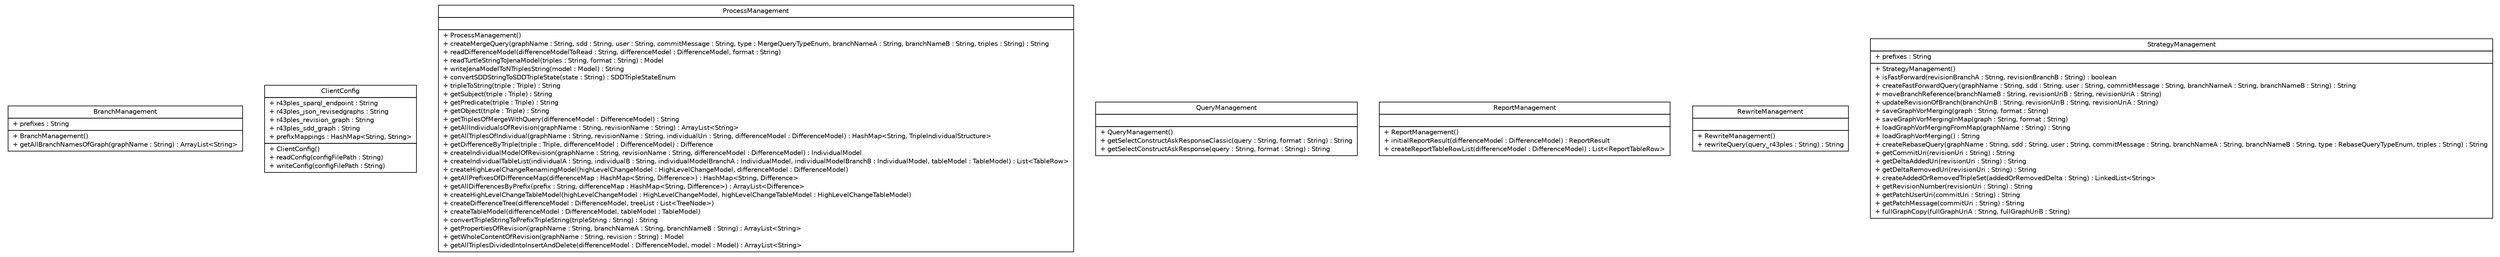 #!/usr/local/bin/dot
#
# Class diagram 
# Generated by UMLGraph version R5_6-24-gf6e263 (http://www.umlgraph.org/)
#

digraph G {
	edge [fontname="Helvetica",fontsize=10,labelfontname="Helvetica",labelfontsize=10];
	node [fontname="Helvetica",fontsize=10,shape=plaintext];
	nodesep=0.25;
	ranksep=0.5;
	// de.tud.plt.r43ples.merging.management.BranchManagement
	c419 [label=<<table title="de.tud.plt.r43ples.merging.management.BranchManagement" border="0" cellborder="1" cellspacing="0" cellpadding="2" port="p" href="./BranchManagement.html">
		<tr><td><table border="0" cellspacing="0" cellpadding="1">
<tr><td align="center" balign="center"> BranchManagement </td></tr>
		</table></td></tr>
		<tr><td><table border="0" cellspacing="0" cellpadding="1">
<tr><td align="left" balign="left"> + prefixes : String </td></tr>
		</table></td></tr>
		<tr><td><table border="0" cellspacing="0" cellpadding="1">
<tr><td align="left" balign="left"> + BranchManagement() </td></tr>
<tr><td align="left" balign="left"> + getAllBranchNamesOfGraph(graphName : String) : ArrayList&lt;String&gt; </td></tr>
		</table></td></tr>
		</table>>, URL="./BranchManagement.html", fontname="Helvetica", fontcolor="black", fontsize=10.0];
	// de.tud.plt.r43ples.merging.management.ClientConfig
	c420 [label=<<table title="de.tud.plt.r43ples.merging.management.ClientConfig" border="0" cellborder="1" cellspacing="0" cellpadding="2" port="p" href="./ClientConfig.html">
		<tr><td><table border="0" cellspacing="0" cellpadding="1">
<tr><td align="center" balign="center"> ClientConfig </td></tr>
		</table></td></tr>
		<tr><td><table border="0" cellspacing="0" cellpadding="1">
<tr><td align="left" balign="left"> + r43ples_sparql_endpoint : String </td></tr>
<tr><td align="left" balign="left"> + r43ples_json_revisedgraphs : String </td></tr>
<tr><td align="left" balign="left"> + r43ples_revision_graph : String </td></tr>
<tr><td align="left" balign="left"> + r43ples_sdd_graph : String </td></tr>
<tr><td align="left" balign="left"> + prefixMappings : HashMap&lt;String, String&gt; </td></tr>
		</table></td></tr>
		<tr><td><table border="0" cellspacing="0" cellpadding="1">
<tr><td align="left" balign="left"> + ClientConfig() </td></tr>
<tr><td align="left" balign="left"> + readConfig(configFilePath : String) </td></tr>
<tr><td align="left" balign="left"> + writeConfig(configFilePath : String) </td></tr>
		</table></td></tr>
		</table>>, URL="./ClientConfig.html", fontname="Helvetica", fontcolor="black", fontsize=10.0];
	// de.tud.plt.r43ples.merging.management.ProcessManagement
	c421 [label=<<table title="de.tud.plt.r43ples.merging.management.ProcessManagement" border="0" cellborder="1" cellspacing="0" cellpadding="2" port="p" href="./ProcessManagement.html">
		<tr><td><table border="0" cellspacing="0" cellpadding="1">
<tr><td align="center" balign="center"> ProcessManagement </td></tr>
		</table></td></tr>
		<tr><td><table border="0" cellspacing="0" cellpadding="1">
<tr><td align="left" balign="left">  </td></tr>
		</table></td></tr>
		<tr><td><table border="0" cellspacing="0" cellpadding="1">
<tr><td align="left" balign="left"> + ProcessManagement() </td></tr>
<tr><td align="left" balign="left"> + createMergeQuery(graphName : String, sdd : String, user : String, commitMessage : String, type : MergeQueryTypeEnum, branchNameA : String, branchNameB : String, triples : String) : String </td></tr>
<tr><td align="left" balign="left"> + readDifferenceModel(differenceModelToRead : String, differenceModel : DifferenceModel, format : String) </td></tr>
<tr><td align="left" balign="left"> + readTurtleStringToJenaModel(triples : String, format : String) : Model </td></tr>
<tr><td align="left" balign="left"> + writeJenaModelToNTriplesString(model : Model) : String </td></tr>
<tr><td align="left" balign="left"> + convertSDDStringToSDDTripleState(state : String) : SDDTripleStateEnum </td></tr>
<tr><td align="left" balign="left"> + tripleToString(triple : Triple) : String </td></tr>
<tr><td align="left" balign="left"> + getSubject(triple : Triple) : String </td></tr>
<tr><td align="left" balign="left"> + getPredicate(triple : Triple) : String </td></tr>
<tr><td align="left" balign="left"> + getObject(triple : Triple) : String </td></tr>
<tr><td align="left" balign="left"> + getTriplesOfMergeWithQuery(differenceModel : DifferenceModel) : String </td></tr>
<tr><td align="left" balign="left"> + getAllIndividualsOfRevision(graphName : String, revisionName : String) : ArrayList&lt;String&gt; </td></tr>
<tr><td align="left" balign="left"> + getAllTriplesOfIndividual(graphName : String, revisionName : String, individualUri : String, differenceModel : DifferenceModel) : HashMap&lt;String, TripleIndividualStructure&gt; </td></tr>
<tr><td align="left" balign="left"> + getDifferenceByTriple(triple : Triple, differenceModel : DifferenceModel) : Difference </td></tr>
<tr><td align="left" balign="left"> + createIndividualModelOfRevision(graphName : String, revisionName : String, differenceModel : DifferenceModel) : IndividualModel </td></tr>
<tr><td align="left" balign="left"> + createIndividualTableList(individualA : String, individualB : String, individualModelBranchA : IndividualModel, individualModelBranchB : IndividualModel, tableModel : TableModel) : List&lt;TableRow&gt; </td></tr>
<tr><td align="left" balign="left"> + createHighLevelChangeRenamingModel(highLevelChangeModel : HighLevelChangeModel, differenceModel : DifferenceModel) </td></tr>
<tr><td align="left" balign="left"> + getAllPrefixesOfDifferenceMap(differenceMap : HashMap&lt;String, Difference&gt;) : HashMap&lt;String, Difference&gt; </td></tr>
<tr><td align="left" balign="left"> + getAllDifferencesByPrefix(prefix : String, differenceMap : HashMap&lt;String, Difference&gt;) : ArrayList&lt;Difference&gt; </td></tr>
<tr><td align="left" balign="left"> + createHighLevelChangeTableModel(highLevelChangeModel : HighLevelChangeModel, highLevelChangeTableModel : HighLevelChangeTableModel) </td></tr>
<tr><td align="left" balign="left"> + createDifferenceTree(differenceModel : DifferenceModel, treeList : List&lt;TreeNode&gt;) </td></tr>
<tr><td align="left" balign="left"> + createTableModel(differenceModel : DifferenceModel, tableModel : TableModel) </td></tr>
<tr><td align="left" balign="left"> + convertTripleStringToPrefixTripleString(tripleString : String) : String </td></tr>
<tr><td align="left" balign="left"> + getPropertiesOfRevision(graphName : String, branchNameA : String, branchNameB : String) : ArrayList&lt;String&gt; </td></tr>
<tr><td align="left" balign="left"> + getWholeContentOfRevision(graphName : String, revision : String) : Model </td></tr>
<tr><td align="left" balign="left"> + getAllTriplesDividedIntoInsertAndDelete(differenceModel : DifferenceModel, model : Model) : ArrayList&lt;String&gt; </td></tr>
		</table></td></tr>
		</table>>, URL="./ProcessManagement.html", fontname="Helvetica", fontcolor="black", fontsize=10.0];
	// de.tud.plt.r43ples.merging.management.QueryManagement
	c422 [label=<<table title="de.tud.plt.r43ples.merging.management.QueryManagement" border="0" cellborder="1" cellspacing="0" cellpadding="2" port="p" href="./QueryManagement.html">
		<tr><td><table border="0" cellspacing="0" cellpadding="1">
<tr><td align="center" balign="center"> QueryManagement </td></tr>
		</table></td></tr>
		<tr><td><table border="0" cellspacing="0" cellpadding="1">
<tr><td align="left" balign="left">  </td></tr>
		</table></td></tr>
		<tr><td><table border="0" cellspacing="0" cellpadding="1">
<tr><td align="left" balign="left"> + QueryManagement() </td></tr>
<tr><td align="left" balign="left"> + getSelectConstructAskResponseClassic(query : String, format : String) : String </td></tr>
<tr><td align="left" balign="left"> + getSelectConstructAskResponse(query : String, format : String) : String </td></tr>
		</table></td></tr>
		</table>>, URL="./QueryManagement.html", fontname="Helvetica", fontcolor="black", fontsize=10.0];
	// de.tud.plt.r43ples.merging.management.ReportManagement
	c423 [label=<<table title="de.tud.plt.r43ples.merging.management.ReportManagement" border="0" cellborder="1" cellspacing="0" cellpadding="2" port="p" href="./ReportManagement.html">
		<tr><td><table border="0" cellspacing="0" cellpadding="1">
<tr><td align="center" balign="center"> ReportManagement </td></tr>
		</table></td></tr>
		<tr><td><table border="0" cellspacing="0" cellpadding="1">
<tr><td align="left" balign="left">  </td></tr>
		</table></td></tr>
		<tr><td><table border="0" cellspacing="0" cellpadding="1">
<tr><td align="left" balign="left"> + ReportManagement() </td></tr>
<tr><td align="left" balign="left"> + initialReportResult(differenceModel : DifferenceModel) : ReportResult </td></tr>
<tr><td align="left" balign="left"> + createReportTableRowList(differenceModel : DifferenceModel) : List&lt;ReportTableRow&gt; </td></tr>
		</table></td></tr>
		</table>>, URL="./ReportManagement.html", fontname="Helvetica", fontcolor="black", fontsize=10.0];
	// de.tud.plt.r43ples.merging.management.RewriteManagement
	c424 [label=<<table title="de.tud.plt.r43ples.merging.management.RewriteManagement" border="0" cellborder="1" cellspacing="0" cellpadding="2" port="p" href="./RewriteManagement.html">
		<tr><td><table border="0" cellspacing="0" cellpadding="1">
<tr><td align="center" balign="center"> RewriteManagement </td></tr>
		</table></td></tr>
		<tr><td><table border="0" cellspacing="0" cellpadding="1">
<tr><td align="left" balign="left">  </td></tr>
		</table></td></tr>
		<tr><td><table border="0" cellspacing="0" cellpadding="1">
<tr><td align="left" balign="left"> + RewriteManagement() </td></tr>
<tr><td align="left" balign="left"> + rewriteQuery(query_r43ples : String) : String </td></tr>
		</table></td></tr>
		</table>>, URL="./RewriteManagement.html", fontname="Helvetica", fontcolor="black", fontsize=10.0];
	// de.tud.plt.r43ples.merging.management.StrategyManagement
	c425 [label=<<table title="de.tud.plt.r43ples.merging.management.StrategyManagement" border="0" cellborder="1" cellspacing="0" cellpadding="2" port="p" href="./StrategyManagement.html">
		<tr><td><table border="0" cellspacing="0" cellpadding="1">
<tr><td align="center" balign="center"> StrategyManagement </td></tr>
		</table></td></tr>
		<tr><td><table border="0" cellspacing="0" cellpadding="1">
<tr><td align="left" balign="left"> + prefixes : String </td></tr>
		</table></td></tr>
		<tr><td><table border="0" cellspacing="0" cellpadding="1">
<tr><td align="left" balign="left"> + StrategyManagement() </td></tr>
<tr><td align="left" balign="left"> + isFastForward(revisionBranchA : String, revisionBranchB : String) : boolean </td></tr>
<tr><td align="left" balign="left"> + createFastForwardQuery(graphName : String, sdd : String, user : String, commitMessage : String, branchNameA : String, branchNameB : String) : String </td></tr>
<tr><td align="left" balign="left"> + moveBranchReference(branchNameB : String, revisionUriB : String, revisionUriA : String) </td></tr>
<tr><td align="left" balign="left"> + updateRevisionOfBranch(branchUriB : String, revisionUriB : String, revisionUriA : String) </td></tr>
<tr><td align="left" balign="left"> + saveGraphVorMerging(graph : String, format : String) </td></tr>
<tr><td align="left" balign="left"> + saveGraphVorMergingInMap(graph : String, format : String) </td></tr>
<tr><td align="left" balign="left"> + loadGraphVorMergingFromMap(graphName : String) : String </td></tr>
<tr><td align="left" balign="left"> + loadGraphVorMerging() : String </td></tr>
<tr><td align="left" balign="left"> + createRebaseQuery(graphName : String, sdd : String, user : String, commitMessage : String, branchNameA : String, branchNameB : String, type : RebaseQueryTypeEnum, triples : String) : String </td></tr>
<tr><td align="left" balign="left"> + getCommitUri(revisionUri : String) : String </td></tr>
<tr><td align="left" balign="left"> + getDeltaAddedUri(revisionUri : String) : String </td></tr>
<tr><td align="left" balign="left"> + getDeltaRemovedUri(revisionUri : String) : String </td></tr>
<tr><td align="left" balign="left"> + createAddedOrRemovedTripleSet(addedOrRemovedDelta : String) : LinkedList&lt;String&gt; </td></tr>
<tr><td align="left" balign="left"> + getRevisionNumber(revisionUri : String) : String </td></tr>
<tr><td align="left" balign="left"> + getPatchUserUri(commitUri : String) : String </td></tr>
<tr><td align="left" balign="left"> + getPatchMessage(commitUri : String) : String </td></tr>
<tr><td align="left" balign="left"> + fullGraphCopy(fullGraphUriA : String, fullGraphUriB : String) </td></tr>
		</table></td></tr>
		</table>>, URL="./StrategyManagement.html", fontname="Helvetica", fontcolor="black", fontsize=10.0];
}

